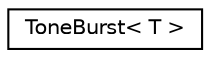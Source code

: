 digraph "Graphical Class Hierarchy"
{
 // LATEX_PDF_SIZE
  edge [fontname="Helvetica",fontsize="10",labelfontname="Helvetica",labelfontsize="10"];
  node [fontname="Helvetica",fontsize="10",shape=record];
  rankdir="LR";
  Node0 [label="ToneBurst\< T \>",height=0.2,width=0.4,color="black", fillcolor="white", style="filled",URL="$db/de2/classfnm_1_1ToneBurst.html",tooltip="ToneBurst."];
}
